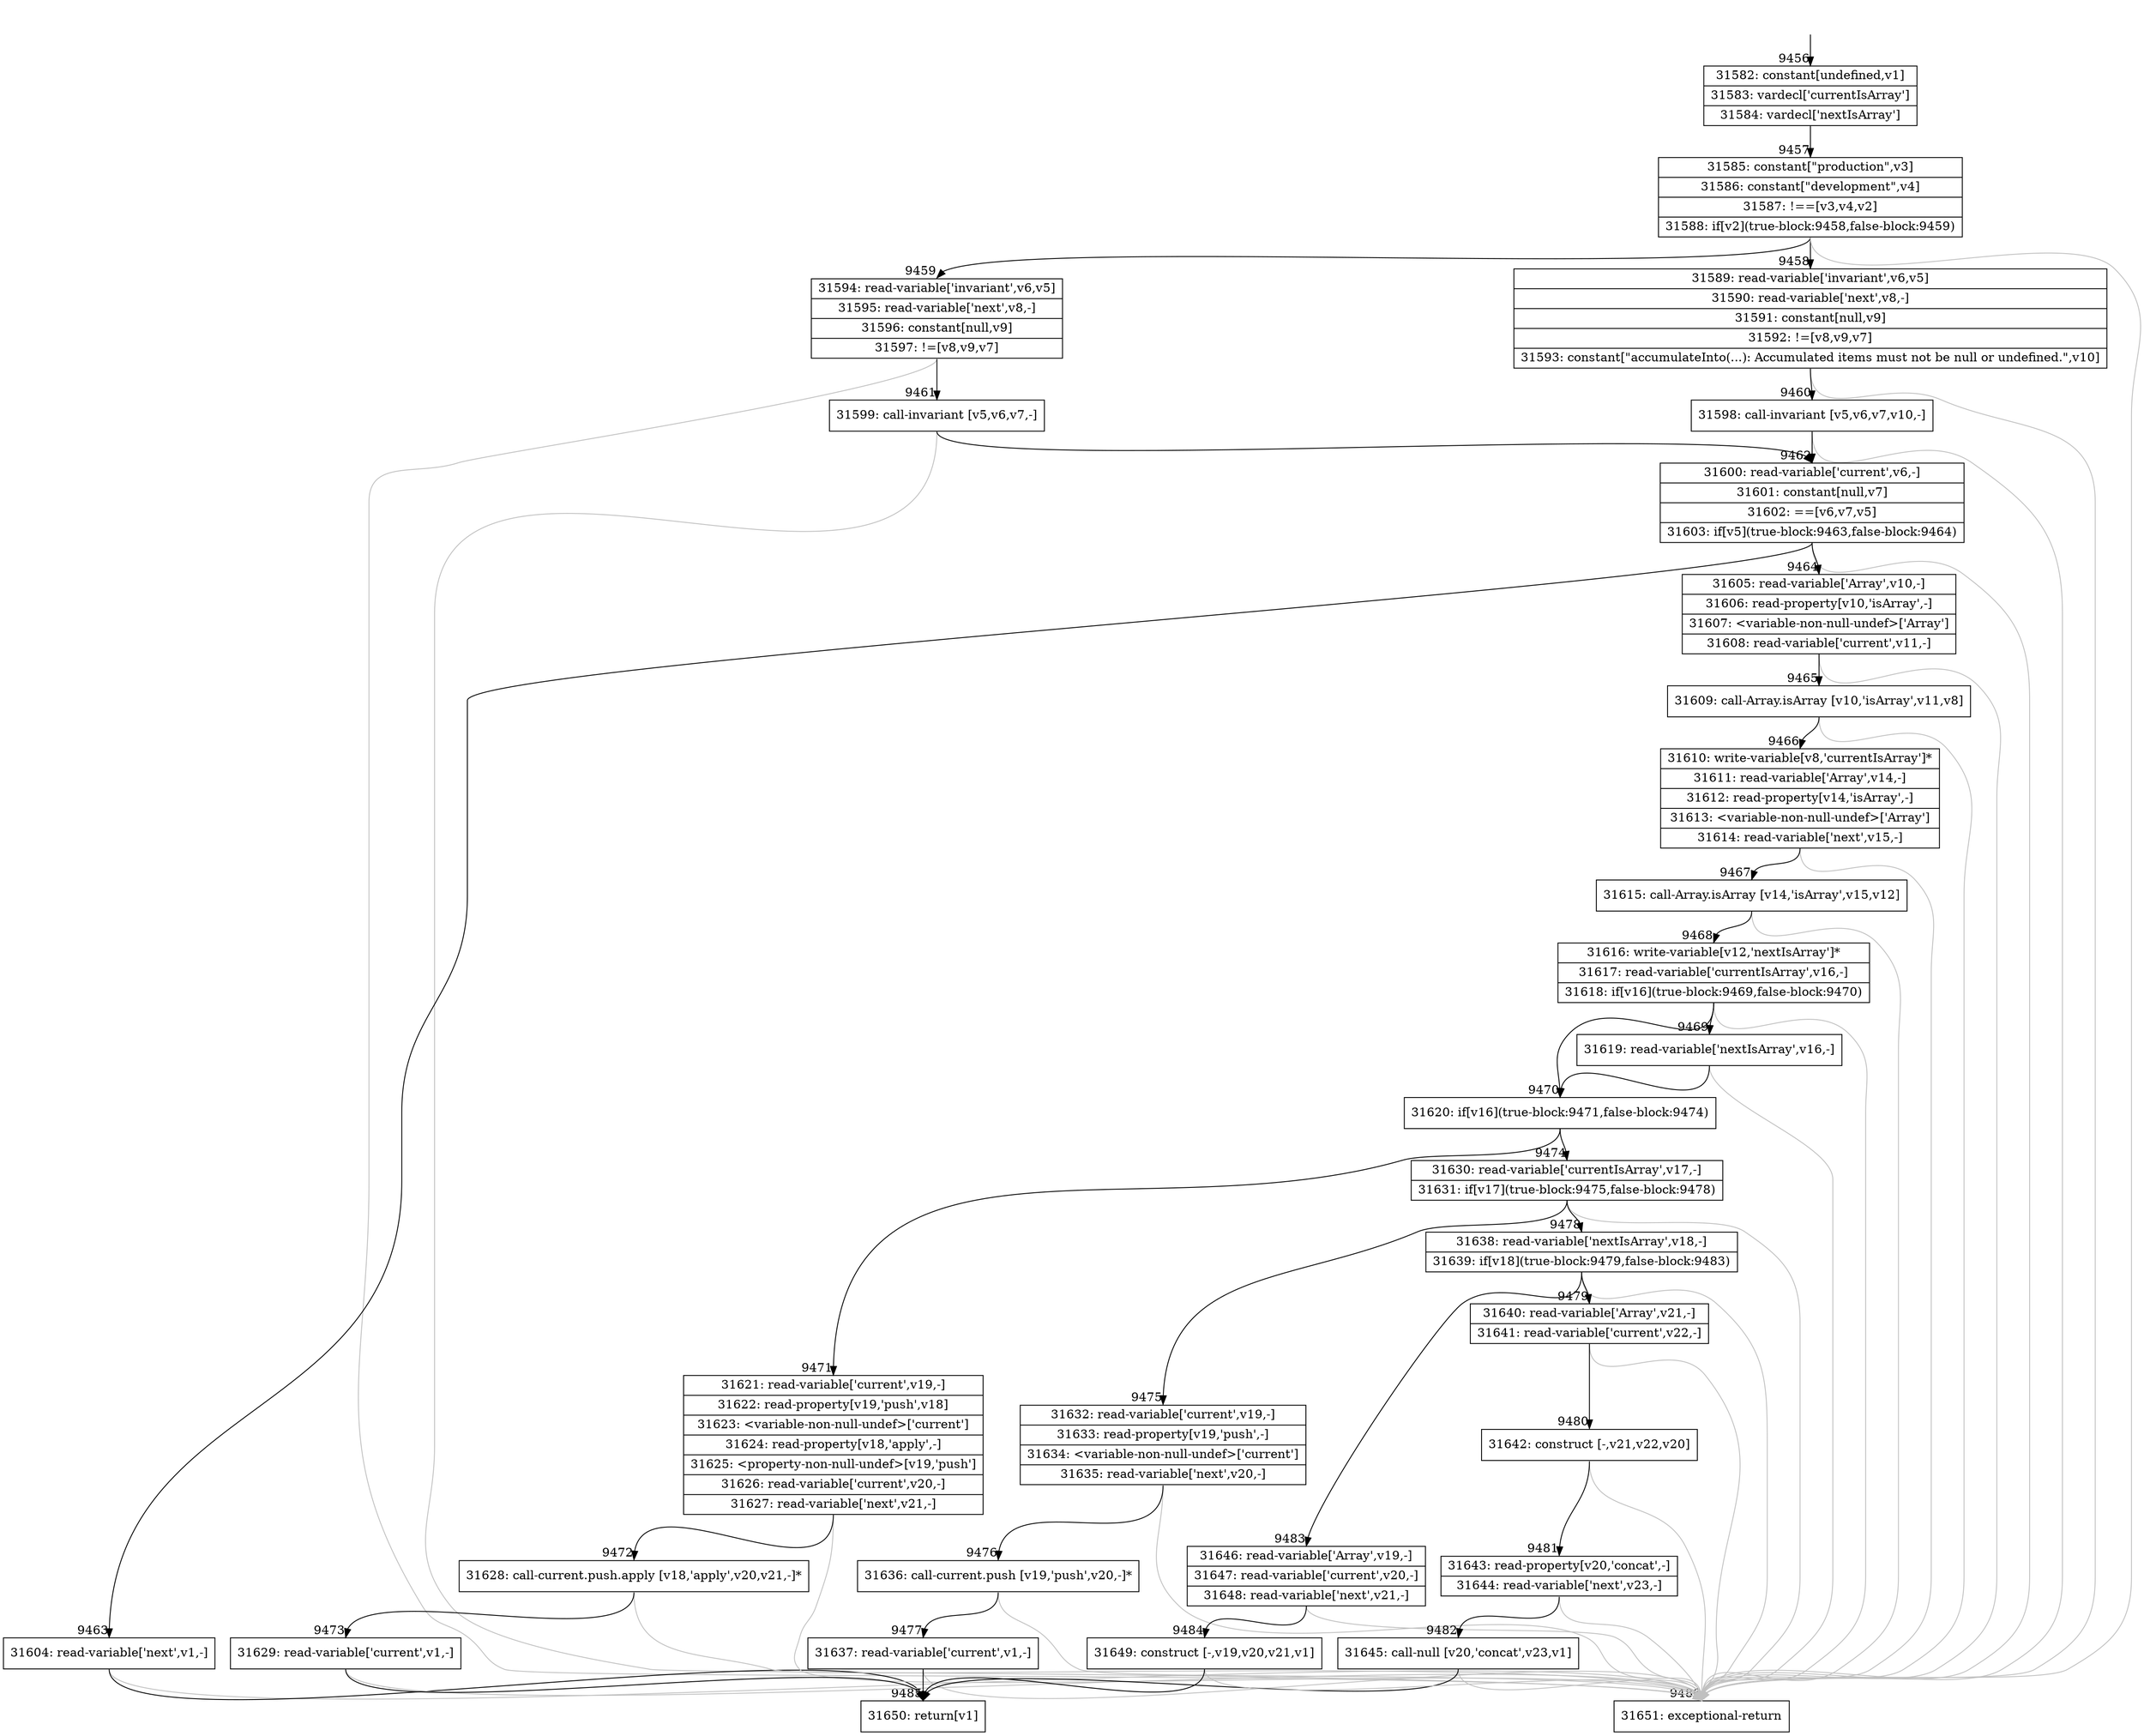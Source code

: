 digraph {
rankdir="TD"
BB_entry695[shape=none,label=""];
BB_entry695 -> BB9456 [tailport=s, headport=n, headlabel="    9456"]
BB9456 [shape=record label="{31582: constant[undefined,v1]|31583: vardecl['currentIsArray']|31584: vardecl['nextIsArray']}" ] 
BB9456 -> BB9457 [tailport=s, headport=n, headlabel="      9457"]
BB9457 [shape=record label="{31585: constant[\"production\",v3]|31586: constant[\"development\",v4]|31587: !==[v3,v4,v2]|31588: if[v2](true-block:9458,false-block:9459)}" ] 
BB9457 -> BB9458 [tailport=s, headport=n, headlabel="      9458"]
BB9457 -> BB9459 [tailport=s, headport=n, headlabel="      9459"]
BB9457 -> BB9486 [tailport=s, headport=n, color=gray, headlabel="      9486"]
BB9458 [shape=record label="{31589: read-variable['invariant',v6,v5]|31590: read-variable['next',v8,-]|31591: constant[null,v9]|31592: !=[v8,v9,v7]|31593: constant[\"accumulateInto(...): Accumulated items must not be null or undefined.\",v10]}" ] 
BB9458 -> BB9460 [tailport=s, headport=n, headlabel="      9460"]
BB9458 -> BB9486 [tailport=s, headport=n, color=gray]
BB9459 [shape=record label="{31594: read-variable['invariant',v6,v5]|31595: read-variable['next',v8,-]|31596: constant[null,v9]|31597: !=[v8,v9,v7]}" ] 
BB9459 -> BB9461 [tailport=s, headport=n, headlabel="      9461"]
BB9459 -> BB9486 [tailport=s, headport=n, color=gray]
BB9460 [shape=record label="{31598: call-invariant [v5,v6,v7,v10,-]}" ] 
BB9460 -> BB9462 [tailport=s, headport=n, headlabel="      9462"]
BB9460 -> BB9486 [tailport=s, headport=n, color=gray]
BB9461 [shape=record label="{31599: call-invariant [v5,v6,v7,-]}" ] 
BB9461 -> BB9462 [tailport=s, headport=n]
BB9461 -> BB9486 [tailport=s, headport=n, color=gray]
BB9462 [shape=record label="{31600: read-variable['current',v6,-]|31601: constant[null,v7]|31602: ==[v6,v7,v5]|31603: if[v5](true-block:9463,false-block:9464)}" ] 
BB9462 -> BB9463 [tailport=s, headport=n, headlabel="      9463"]
BB9462 -> BB9464 [tailport=s, headport=n, headlabel="      9464"]
BB9462 -> BB9486 [tailport=s, headport=n, color=gray]
BB9463 [shape=record label="{31604: read-variable['next',v1,-]}" ] 
BB9463 -> BB9485 [tailport=s, headport=n, headlabel="      9485"]
BB9463 -> BB9486 [tailport=s, headport=n, color=gray]
BB9464 [shape=record label="{31605: read-variable['Array',v10,-]|31606: read-property[v10,'isArray',-]|31607: \<variable-non-null-undef\>['Array']|31608: read-variable['current',v11,-]}" ] 
BB9464 -> BB9465 [tailport=s, headport=n, headlabel="      9465"]
BB9464 -> BB9486 [tailport=s, headport=n, color=gray]
BB9465 [shape=record label="{31609: call-Array.isArray [v10,'isArray',v11,v8]}" ] 
BB9465 -> BB9466 [tailport=s, headport=n, headlabel="      9466"]
BB9465 -> BB9486 [tailport=s, headport=n, color=gray]
BB9466 [shape=record label="{31610: write-variable[v8,'currentIsArray']*|31611: read-variable['Array',v14,-]|31612: read-property[v14,'isArray',-]|31613: \<variable-non-null-undef\>['Array']|31614: read-variable['next',v15,-]}" ] 
BB9466 -> BB9467 [tailport=s, headport=n, headlabel="      9467"]
BB9466 -> BB9486 [tailport=s, headport=n, color=gray]
BB9467 [shape=record label="{31615: call-Array.isArray [v14,'isArray',v15,v12]}" ] 
BB9467 -> BB9468 [tailport=s, headport=n, headlabel="      9468"]
BB9467 -> BB9486 [tailport=s, headport=n, color=gray]
BB9468 [shape=record label="{31616: write-variable[v12,'nextIsArray']*|31617: read-variable['currentIsArray',v16,-]|31618: if[v16](true-block:9469,false-block:9470)}" ] 
BB9468 -> BB9470 [tailport=s, headport=n, headlabel="      9470"]
BB9468 -> BB9469 [tailport=s, headport=n, headlabel="      9469"]
BB9468 -> BB9486 [tailport=s, headport=n, color=gray]
BB9469 [shape=record label="{31619: read-variable['nextIsArray',v16,-]}" ] 
BB9469 -> BB9470 [tailport=s, headport=n]
BB9469 -> BB9486 [tailport=s, headport=n, color=gray]
BB9470 [shape=record label="{31620: if[v16](true-block:9471,false-block:9474)}" ] 
BB9470 -> BB9471 [tailport=s, headport=n, headlabel="      9471"]
BB9470 -> BB9474 [tailport=s, headport=n, headlabel="      9474"]
BB9471 [shape=record label="{31621: read-variable['current',v19,-]|31622: read-property[v19,'push',v18]|31623: \<variable-non-null-undef\>['current']|31624: read-property[v18,'apply',-]|31625: \<property-non-null-undef\>[v19,'push']|31626: read-variable['current',v20,-]|31627: read-variable['next',v21,-]}" ] 
BB9471 -> BB9472 [tailport=s, headport=n, headlabel="      9472"]
BB9471 -> BB9486 [tailport=s, headport=n, color=gray]
BB9472 [shape=record label="{31628: call-current.push.apply [v18,'apply',v20,v21,-]*}" ] 
BB9472 -> BB9473 [tailport=s, headport=n, headlabel="      9473"]
BB9472 -> BB9486 [tailport=s, headport=n, color=gray]
BB9473 [shape=record label="{31629: read-variable['current',v1,-]}" ] 
BB9473 -> BB9485 [tailport=s, headport=n]
BB9473 -> BB9486 [tailport=s, headport=n, color=gray]
BB9474 [shape=record label="{31630: read-variable['currentIsArray',v17,-]|31631: if[v17](true-block:9475,false-block:9478)}" ] 
BB9474 -> BB9475 [tailport=s, headport=n, headlabel="      9475"]
BB9474 -> BB9478 [tailport=s, headport=n, headlabel="      9478"]
BB9474 -> BB9486 [tailport=s, headport=n, color=gray]
BB9475 [shape=record label="{31632: read-variable['current',v19,-]|31633: read-property[v19,'push',-]|31634: \<variable-non-null-undef\>['current']|31635: read-variable['next',v20,-]}" ] 
BB9475 -> BB9476 [tailport=s, headport=n, headlabel="      9476"]
BB9475 -> BB9486 [tailport=s, headport=n, color=gray]
BB9476 [shape=record label="{31636: call-current.push [v19,'push',v20,-]*}" ] 
BB9476 -> BB9477 [tailport=s, headport=n, headlabel="      9477"]
BB9476 -> BB9486 [tailport=s, headport=n, color=gray]
BB9477 [shape=record label="{31637: read-variable['current',v1,-]}" ] 
BB9477 -> BB9485 [tailport=s, headport=n]
BB9477 -> BB9486 [tailport=s, headport=n, color=gray]
BB9478 [shape=record label="{31638: read-variable['nextIsArray',v18,-]|31639: if[v18](true-block:9479,false-block:9483)}" ] 
BB9478 -> BB9479 [tailport=s, headport=n, headlabel="      9479"]
BB9478 -> BB9483 [tailport=s, headport=n, headlabel="      9483"]
BB9478 -> BB9486 [tailport=s, headport=n, color=gray]
BB9479 [shape=record label="{31640: read-variable['Array',v21,-]|31641: read-variable['current',v22,-]}" ] 
BB9479 -> BB9480 [tailport=s, headport=n, headlabel="      9480"]
BB9479 -> BB9486 [tailport=s, headport=n, color=gray]
BB9480 [shape=record label="{31642: construct [-,v21,v22,v20]}" ] 
BB9480 -> BB9481 [tailport=s, headport=n, headlabel="      9481"]
BB9480 -> BB9486 [tailport=s, headport=n, color=gray]
BB9481 [shape=record label="{31643: read-property[v20,'concat',-]|31644: read-variable['next',v23,-]}" ] 
BB9481 -> BB9482 [tailport=s, headport=n, headlabel="      9482"]
BB9481 -> BB9486 [tailport=s, headport=n, color=gray]
BB9482 [shape=record label="{31645: call-null [v20,'concat',v23,v1]}" ] 
BB9482 -> BB9485 [tailport=s, headport=n]
BB9482 -> BB9486 [tailport=s, headport=n, color=gray]
BB9483 [shape=record label="{31646: read-variable['Array',v19,-]|31647: read-variable['current',v20,-]|31648: read-variable['next',v21,-]}" ] 
BB9483 -> BB9484 [tailport=s, headport=n, headlabel="      9484"]
BB9483 -> BB9486 [tailport=s, headport=n, color=gray]
BB9484 [shape=record label="{31649: construct [-,v19,v20,v21,v1]}" ] 
BB9484 -> BB9485 [tailport=s, headport=n]
BB9484 -> BB9486 [tailport=s, headport=n, color=gray]
BB9485 [shape=record label="{31650: return[v1]}" ] 
BB9486 [shape=record label="{31651: exceptional-return}" ] 
//#$~ 16838
}
